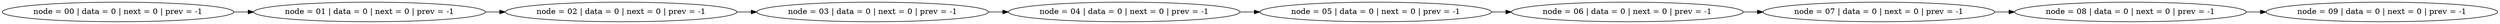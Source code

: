 digraph G
{
    rankdir=LR;

    node00 [label = "node = 00 | data = 0 | next = 0 | prev = -1"];
    node01 [label = "node = 01 | data = 0 | next = 0 | prev = -1"];
    node02 [label = "node = 02 | data = 0 | next = 0 | prev = -1"];
    node03 [label = "node = 03 | data = 0 | next = 0 | prev = -1"];
    node04 [label = "node = 04 | data = 0 | next = 0 | prev = -1"];
    node05 [label = "node = 05 | data = 0 | next = 0 | prev = -1"];
    node06 [label = "node = 06 | data = 0 | next = 0 | prev = -1"];
    node07 [label = "node = 07 | data = 0 | next = 0 | prev = -1"];
    node08 [label = "node = 08 | data = 0 | next = 0 | prev = -1"];
    node09 [label = "node = 09 | data = 0 | next = 0 | prev = -1"];

    node00 -> node01 [weight = bold; colour = white;];
    node01 -> node02 [weight = bold; colour = white;];
    node02 -> node03 [weight = bold; colour = white;];
    node03 -> node04 [weight = bold; colour = white;];
    node04 -> node05 [weight = bold; colour = white;];
    node05 -> node06 [weight = bold; colour = white;];
    node06 -> node07 [weight = bold; colour = white;];
    node07 -> node08 [weight = bold; colour = white;];
    node08 -> node09 [weight = bold; colour = white;];

}